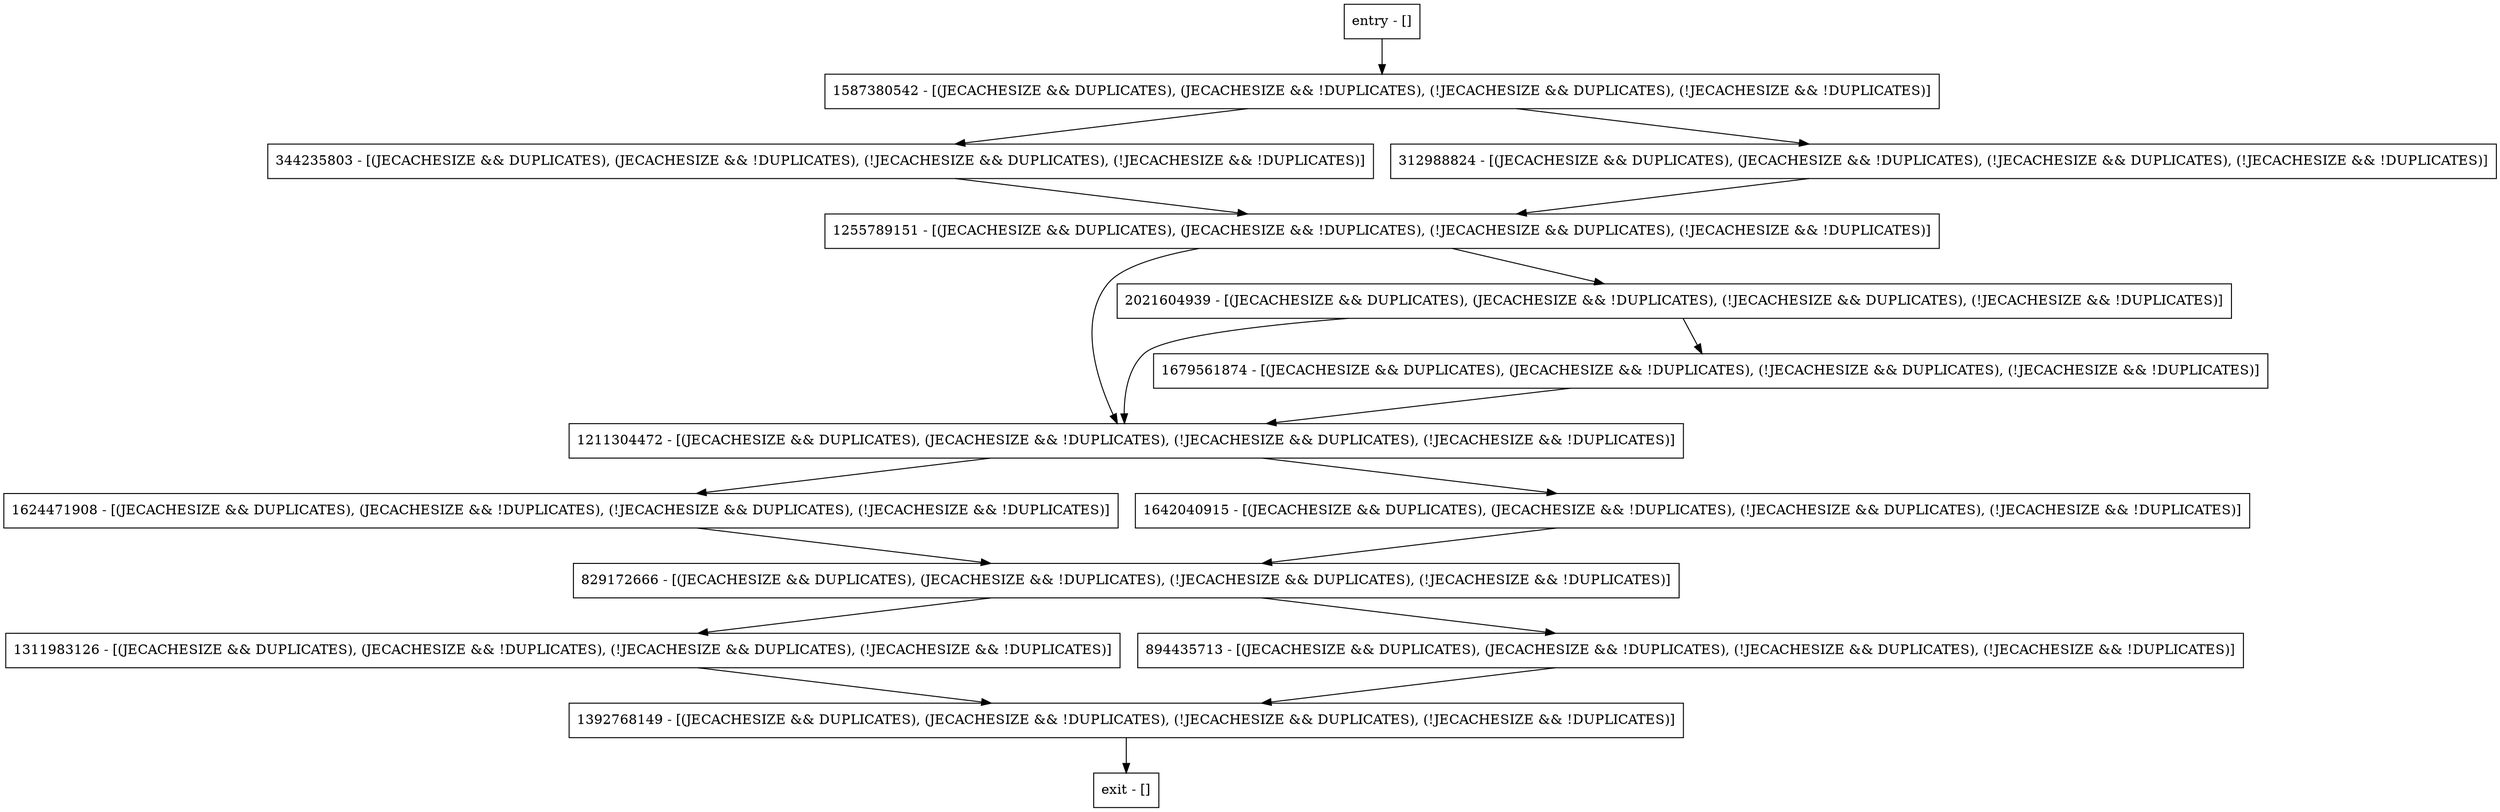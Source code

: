 digraph prepareForUpdate {
node [shape=record];
1392768149 [label="1392768149 - [(JECACHESIZE && DUPLICATES), (JECACHESIZE && !DUPLICATES), (!JECACHESIZE && DUPLICATES), (!JECACHESIZE && !DUPLICATES)]"];
1211304472 [label="1211304472 - [(JECACHESIZE && DUPLICATES), (JECACHESIZE && !DUPLICATES), (!JECACHESIZE && DUPLICATES), (!JECACHESIZE && !DUPLICATES)]"];
344235803 [label="344235803 - [(JECACHESIZE && DUPLICATES), (JECACHESIZE && !DUPLICATES), (!JECACHESIZE && DUPLICATES), (!JECACHESIZE && !DUPLICATES)]"];
1255789151 [label="1255789151 - [(JECACHESIZE && DUPLICATES), (JECACHESIZE && !DUPLICATES), (!JECACHESIZE && DUPLICATES), (!JECACHESIZE && !DUPLICATES)]"];
1624471908 [label="1624471908 - [(JECACHESIZE && DUPLICATES), (JECACHESIZE && !DUPLICATES), (!JECACHESIZE && DUPLICATES), (!JECACHESIZE && !DUPLICATES)]"];
1587380542 [label="1587380542 - [(JECACHESIZE && DUPLICATES), (JECACHESIZE && !DUPLICATES), (!JECACHESIZE && DUPLICATES), (!JECACHESIZE && !DUPLICATES)]"];
1679561874 [label="1679561874 - [(JECACHESIZE && DUPLICATES), (JECACHESIZE && !DUPLICATES), (!JECACHESIZE && DUPLICATES), (!JECACHESIZE && !DUPLICATES)]"];
1311983126 [label="1311983126 - [(JECACHESIZE && DUPLICATES), (JECACHESIZE && !DUPLICATES), (!JECACHESIZE && DUPLICATES), (!JECACHESIZE && !DUPLICATES)]"];
entry [label="entry - []"];
exit [label="exit - []"];
312988824 [label="312988824 - [(JECACHESIZE && DUPLICATES), (JECACHESIZE && !DUPLICATES), (!JECACHESIZE && DUPLICATES), (!JECACHESIZE && !DUPLICATES)]"];
894435713 [label="894435713 - [(JECACHESIZE && DUPLICATES), (JECACHESIZE && !DUPLICATES), (!JECACHESIZE && DUPLICATES), (!JECACHESIZE && !DUPLICATES)]"];
2021604939 [label="2021604939 - [(JECACHESIZE && DUPLICATES), (JECACHESIZE && !DUPLICATES), (!JECACHESIZE && DUPLICATES), (!JECACHESIZE && !DUPLICATES)]"];
1642040915 [label="1642040915 - [(JECACHESIZE && DUPLICATES), (JECACHESIZE && !DUPLICATES), (!JECACHESIZE && DUPLICATES), (!JECACHESIZE && !DUPLICATES)]"];
829172666 [label="829172666 - [(JECACHESIZE && DUPLICATES), (JECACHESIZE && !DUPLICATES), (!JECACHESIZE && DUPLICATES), (!JECACHESIZE && !DUPLICATES)]"];
entry;
exit;
1392768149 -> exit;
1211304472 -> 1642040915;
1211304472 -> 1624471908;
344235803 -> 1255789151;
1255789151 -> 1211304472;
1255789151 -> 2021604939;
1624471908 -> 829172666;
1587380542 -> 312988824;
1587380542 -> 344235803;
1679561874 -> 1211304472;
1311983126 -> 1392768149;
entry -> 1587380542;
312988824 -> 1255789151;
894435713 -> 1392768149;
2021604939 -> 1211304472;
2021604939 -> 1679561874;
1642040915 -> 829172666;
829172666 -> 894435713;
829172666 -> 1311983126;
}
